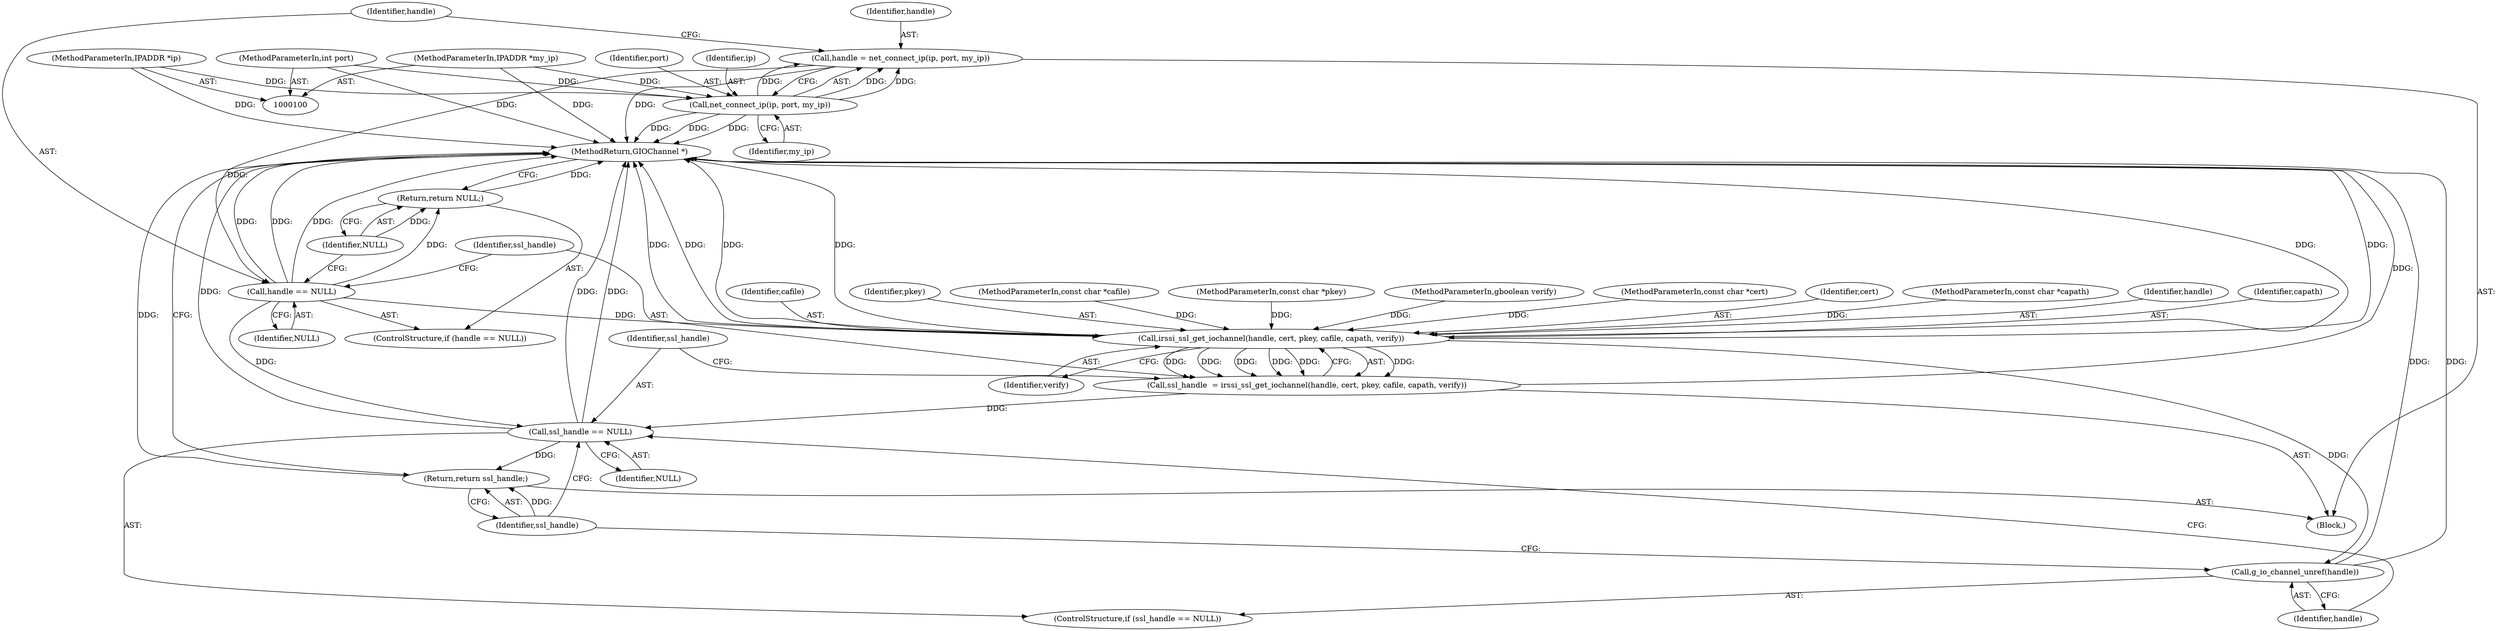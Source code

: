 digraph "1_irssi-proxy_85bbc05b21678e80423815d2ef1dfe26208491ab_2@API" {
"1000112" [label="(Call,handle = net_connect_ip(ip, port, my_ip))"];
"1000114" [label="(Call,net_connect_ip(ip, port, my_ip))"];
"1000101" [label="(MethodParameterIn,IPADDR *ip)"];
"1000102" [label="(MethodParameterIn,int port)"];
"1000103" [label="(MethodParameterIn,IPADDR *my_ip)"];
"1000119" [label="(Call,handle == NULL)"];
"1000122" [label="(Return,return NULL;)"];
"1000126" [label="(Call,irssi_ssl_get_iochannel(handle, cert, pkey, cafile, capath, verify))"];
"1000124" [label="(Call,ssl_handle  = irssi_ssl_get_iochannel(handle, cert, pkey, cafile, capath, verify))"];
"1000134" [label="(Call,ssl_handle == NULL)"];
"1000139" [label="(Return,return ssl_handle;)"];
"1000137" [label="(Call,g_io_channel_unref(handle))"];
"1000118" [label="(ControlStructure,if (handle == NULL))"];
"1000130" [label="(Identifier,cafile)"];
"1000129" [label="(Identifier,pkey)"];
"1000139" [label="(Return,return ssl_handle;)"];
"1000113" [label="(Identifier,handle)"];
"1000119" [label="(Call,handle == NULL)"];
"1000114" [label="(Call,net_connect_ip(ip, port, my_ip))"];
"1000106" [label="(MethodParameterIn,const char *cafile)"];
"1000105" [label="(MethodParameterIn,const char *pkey)"];
"1000120" [label="(Identifier,handle)"];
"1000125" [label="(Identifier,ssl_handle)"];
"1000132" [label="(Identifier,verify)"];
"1000103" [label="(MethodParameterIn,IPADDR *my_ip)"];
"1000134" [label="(Call,ssl_handle == NULL)"];
"1000122" [label="(Return,return NULL;)"];
"1000115" [label="(Identifier,ip)"];
"1000108" [label="(MethodParameterIn,gboolean verify)"];
"1000140" [label="(Identifier,ssl_handle)"];
"1000104" [label="(MethodParameterIn,const char *cert)"];
"1000102" [label="(MethodParameterIn,int port)"];
"1000126" [label="(Call,irssi_ssl_get_iochannel(handle, cert, pkey, cafile, capath, verify))"];
"1000117" [label="(Identifier,my_ip)"];
"1000141" [label="(MethodReturn,GIOChannel *)"];
"1000135" [label="(Identifier,ssl_handle)"];
"1000123" [label="(Identifier,NULL)"];
"1000124" [label="(Call,ssl_handle  = irssi_ssl_get_iochannel(handle, cert, pkey, cafile, capath, verify))"];
"1000128" [label="(Identifier,cert)"];
"1000136" [label="(Identifier,NULL)"];
"1000116" [label="(Identifier,port)"];
"1000133" [label="(ControlStructure,if (ssl_handle == NULL))"];
"1000107" [label="(MethodParameterIn,const char *capath)"];
"1000109" [label="(Block,)"];
"1000138" [label="(Identifier,handle)"];
"1000127" [label="(Identifier,handle)"];
"1000112" [label="(Call,handle = net_connect_ip(ip, port, my_ip))"];
"1000131" [label="(Identifier,capath)"];
"1000121" [label="(Identifier,NULL)"];
"1000137" [label="(Call,g_io_channel_unref(handle))"];
"1000101" [label="(MethodParameterIn,IPADDR *ip)"];
"1000112" -> "1000109"  [label="AST: "];
"1000112" -> "1000114"  [label="CFG: "];
"1000113" -> "1000112"  [label="AST: "];
"1000114" -> "1000112"  [label="AST: "];
"1000120" -> "1000112"  [label="CFG: "];
"1000112" -> "1000141"  [label="DDG: "];
"1000114" -> "1000112"  [label="DDG: "];
"1000114" -> "1000112"  [label="DDG: "];
"1000114" -> "1000112"  [label="DDG: "];
"1000112" -> "1000119"  [label="DDG: "];
"1000114" -> "1000117"  [label="CFG: "];
"1000115" -> "1000114"  [label="AST: "];
"1000116" -> "1000114"  [label="AST: "];
"1000117" -> "1000114"  [label="AST: "];
"1000114" -> "1000141"  [label="DDG: "];
"1000114" -> "1000141"  [label="DDG: "];
"1000114" -> "1000141"  [label="DDG: "];
"1000101" -> "1000114"  [label="DDG: "];
"1000102" -> "1000114"  [label="DDG: "];
"1000103" -> "1000114"  [label="DDG: "];
"1000101" -> "1000100"  [label="AST: "];
"1000101" -> "1000141"  [label="DDG: "];
"1000102" -> "1000100"  [label="AST: "];
"1000102" -> "1000141"  [label="DDG: "];
"1000103" -> "1000100"  [label="AST: "];
"1000103" -> "1000141"  [label="DDG: "];
"1000119" -> "1000118"  [label="AST: "];
"1000119" -> "1000121"  [label="CFG: "];
"1000120" -> "1000119"  [label="AST: "];
"1000121" -> "1000119"  [label="AST: "];
"1000123" -> "1000119"  [label="CFG: "];
"1000125" -> "1000119"  [label="CFG: "];
"1000119" -> "1000141"  [label="DDG: "];
"1000119" -> "1000141"  [label="DDG: "];
"1000119" -> "1000141"  [label="DDG: "];
"1000119" -> "1000122"  [label="DDG: "];
"1000119" -> "1000126"  [label="DDG: "];
"1000119" -> "1000134"  [label="DDG: "];
"1000122" -> "1000118"  [label="AST: "];
"1000122" -> "1000123"  [label="CFG: "];
"1000123" -> "1000122"  [label="AST: "];
"1000141" -> "1000122"  [label="CFG: "];
"1000122" -> "1000141"  [label="DDG: "];
"1000123" -> "1000122"  [label="DDG: "];
"1000126" -> "1000124"  [label="AST: "];
"1000126" -> "1000132"  [label="CFG: "];
"1000127" -> "1000126"  [label="AST: "];
"1000128" -> "1000126"  [label="AST: "];
"1000129" -> "1000126"  [label="AST: "];
"1000130" -> "1000126"  [label="AST: "];
"1000131" -> "1000126"  [label="AST: "];
"1000132" -> "1000126"  [label="AST: "];
"1000124" -> "1000126"  [label="CFG: "];
"1000126" -> "1000141"  [label="DDG: "];
"1000126" -> "1000141"  [label="DDG: "];
"1000126" -> "1000141"  [label="DDG: "];
"1000126" -> "1000141"  [label="DDG: "];
"1000126" -> "1000141"  [label="DDG: "];
"1000126" -> "1000141"  [label="DDG: "];
"1000126" -> "1000124"  [label="DDG: "];
"1000126" -> "1000124"  [label="DDG: "];
"1000126" -> "1000124"  [label="DDG: "];
"1000126" -> "1000124"  [label="DDG: "];
"1000126" -> "1000124"  [label="DDG: "];
"1000126" -> "1000124"  [label="DDG: "];
"1000104" -> "1000126"  [label="DDG: "];
"1000105" -> "1000126"  [label="DDG: "];
"1000106" -> "1000126"  [label="DDG: "];
"1000107" -> "1000126"  [label="DDG: "];
"1000108" -> "1000126"  [label="DDG: "];
"1000126" -> "1000137"  [label="DDG: "];
"1000124" -> "1000109"  [label="AST: "];
"1000125" -> "1000124"  [label="AST: "];
"1000135" -> "1000124"  [label="CFG: "];
"1000124" -> "1000141"  [label="DDG: "];
"1000124" -> "1000134"  [label="DDG: "];
"1000134" -> "1000133"  [label="AST: "];
"1000134" -> "1000136"  [label="CFG: "];
"1000135" -> "1000134"  [label="AST: "];
"1000136" -> "1000134"  [label="AST: "];
"1000138" -> "1000134"  [label="CFG: "];
"1000140" -> "1000134"  [label="CFG: "];
"1000134" -> "1000141"  [label="DDG: "];
"1000134" -> "1000141"  [label="DDG: "];
"1000134" -> "1000141"  [label="DDG: "];
"1000134" -> "1000139"  [label="DDG: "];
"1000139" -> "1000109"  [label="AST: "];
"1000139" -> "1000140"  [label="CFG: "];
"1000140" -> "1000139"  [label="AST: "];
"1000141" -> "1000139"  [label="CFG: "];
"1000139" -> "1000141"  [label="DDG: "];
"1000140" -> "1000139"  [label="DDG: "];
"1000137" -> "1000133"  [label="AST: "];
"1000137" -> "1000138"  [label="CFG: "];
"1000138" -> "1000137"  [label="AST: "];
"1000140" -> "1000137"  [label="CFG: "];
"1000137" -> "1000141"  [label="DDG: "];
"1000137" -> "1000141"  [label="DDG: "];
}
